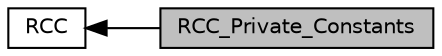 digraph "RCC_Private_Constants"
{
  edge [fontname="Helvetica",fontsize="10",labelfontname="Helvetica",labelfontsize="10"];
  node [fontname="Helvetica",fontsize="10",shape=box];
  rankdir=LR;
  Node1 [label="RCC_Private_Constants",height=0.2,width=0.4,color="black", fillcolor="grey75", style="filled", fontcolor="black",tooltip=" "];
  Node2 [label="RCC",height=0.2,width=0.4,color="black", fillcolor="white", style="filled",URL="$group__RCC.html",tooltip="RCC HAL module driver."];
  Node2->Node1 [shape=plaintext, dir="back", style="solid"];
}
